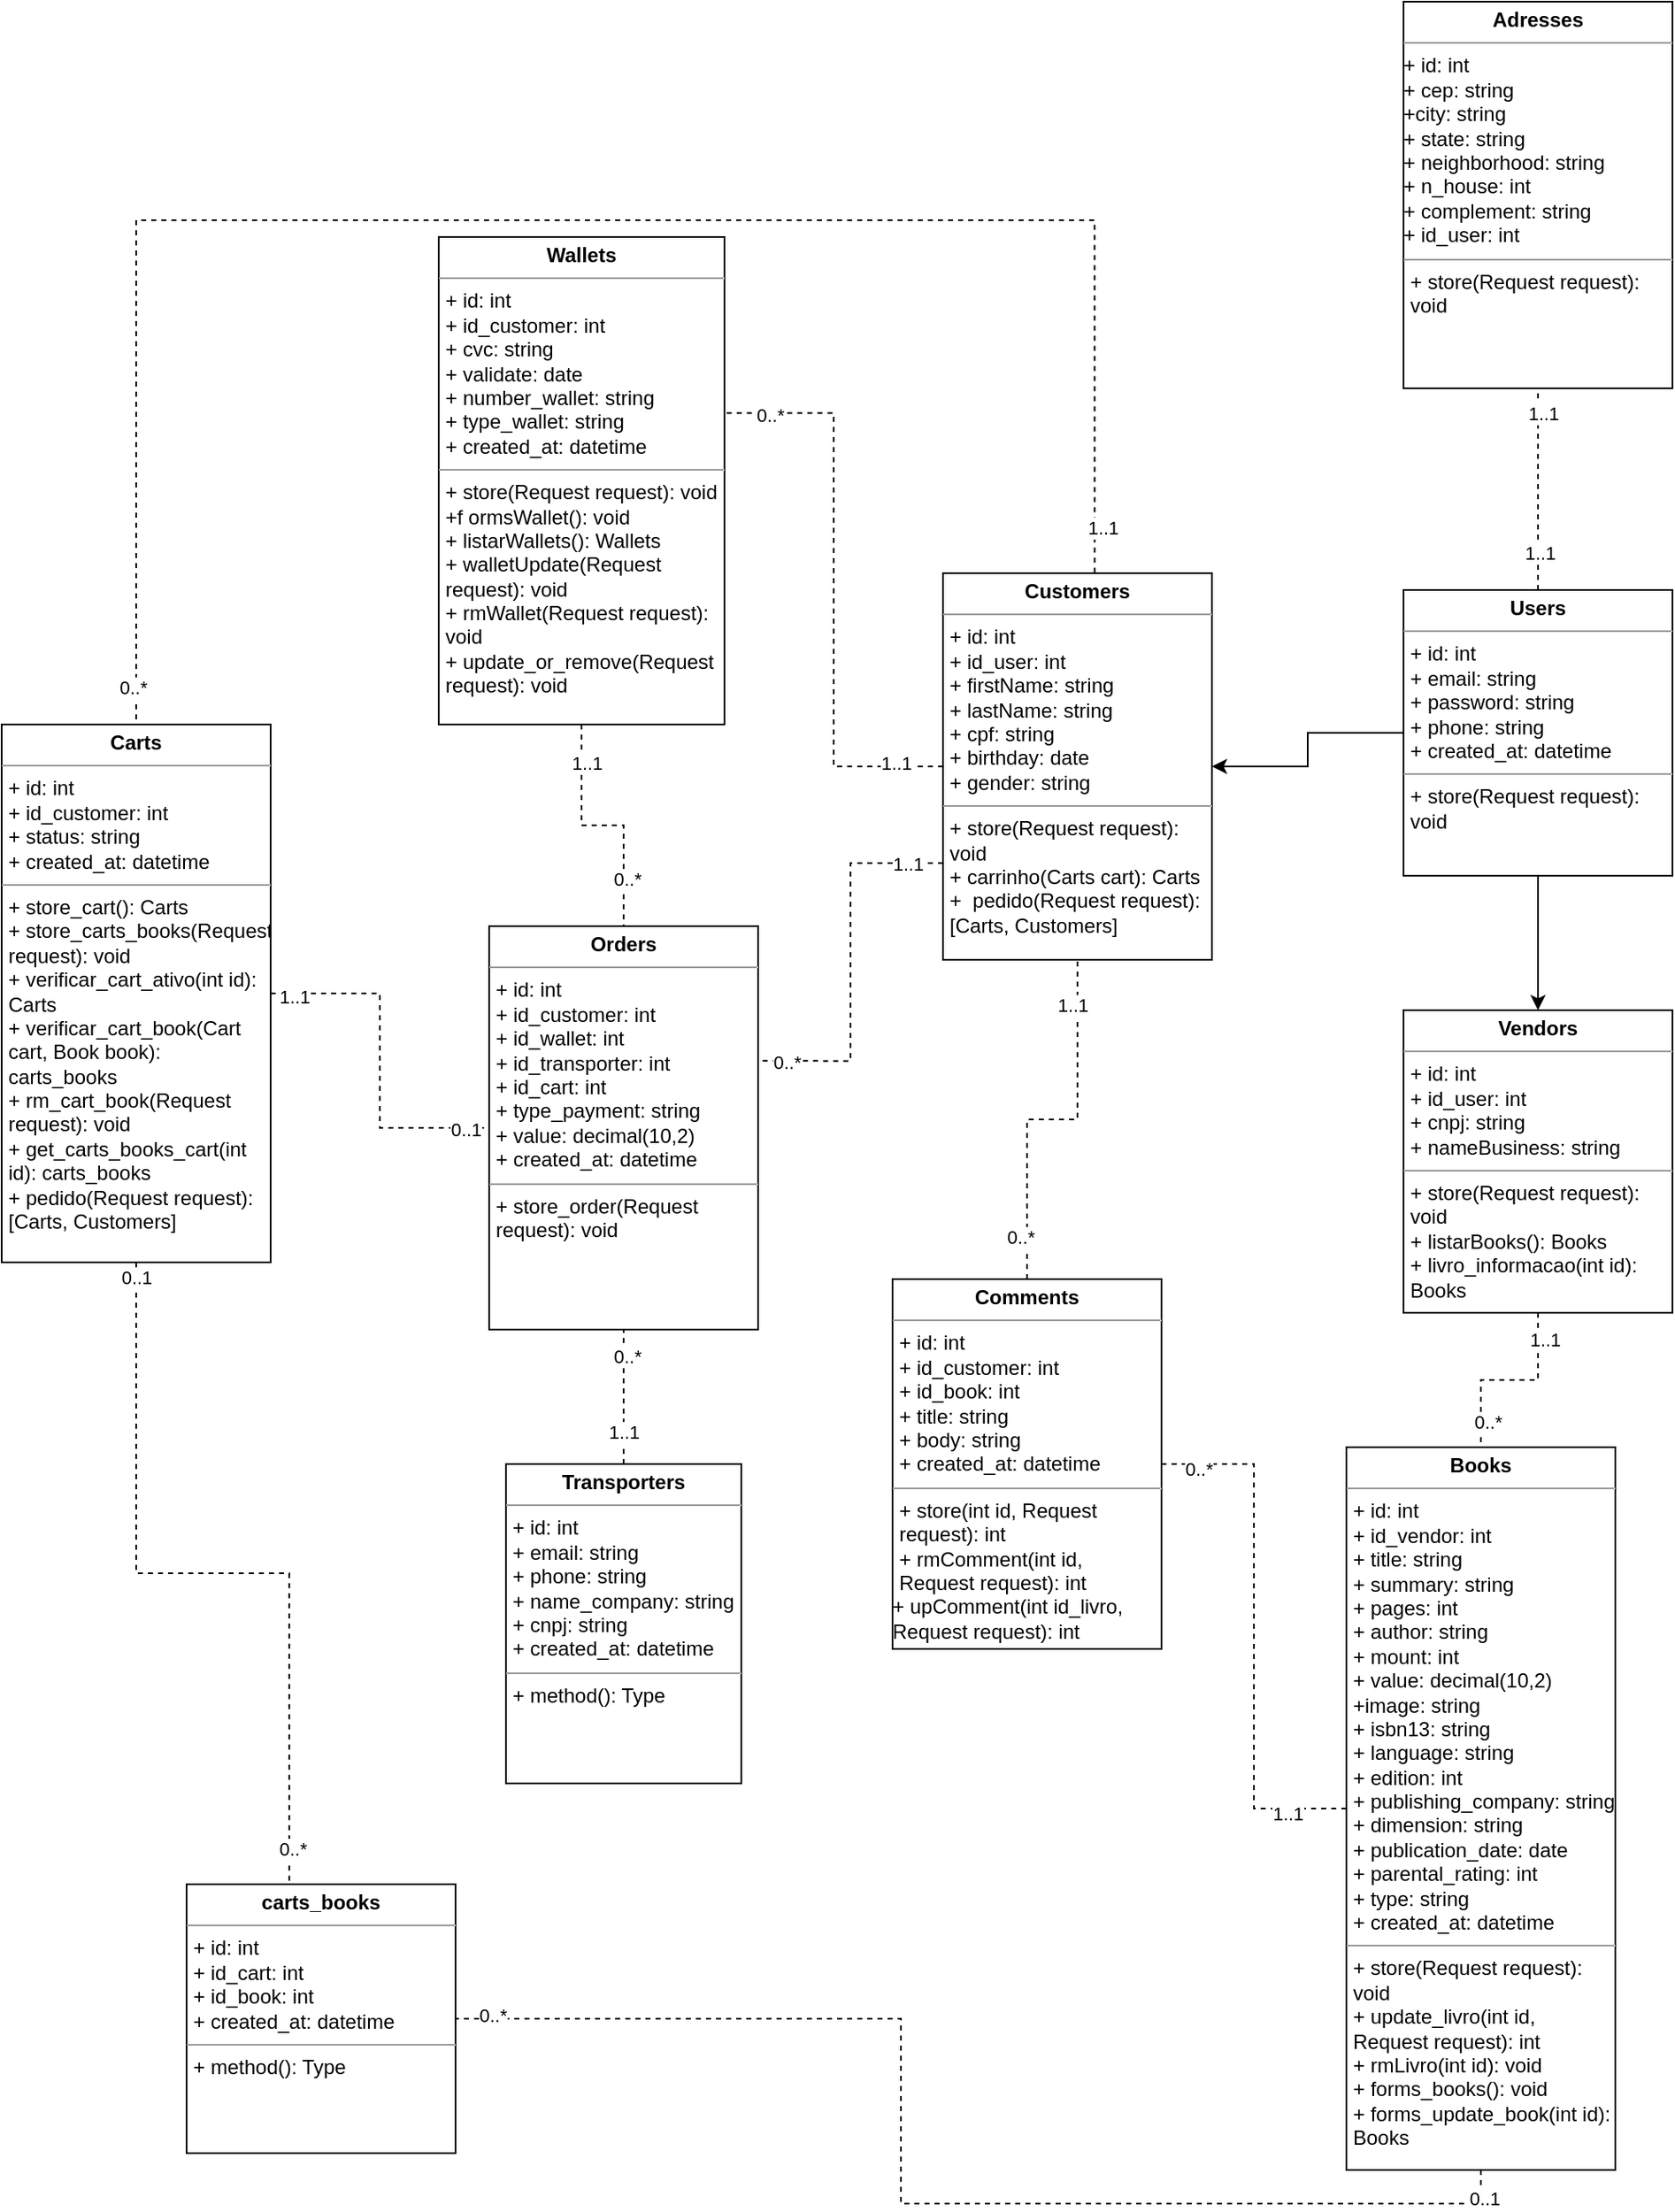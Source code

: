 <mxfile version="21.7.2" type="device">
  <diagram name="Página-1" id="nNuBMkMOjuNJv-gtIu7A">
    <mxGraphModel dx="1665" dy="497" grid="1" gridSize="10" guides="1" tooltips="1" connect="1" arrows="1" fold="1" page="1" pageScale="1" pageWidth="827" pageHeight="1169" math="0" shadow="0">
      <root>
        <mxCell id="0" />
        <mxCell id="1" parent="0" />
        <mxCell id="nQVlvobrOHShn4f01SXM-29" style="edgeStyle=orthogonalEdgeStyle;rounded=0;orthogonalLoop=1;jettySize=auto;html=1;endArrow=none;dashed=1;" edge="1" parent="1" source="nQVlvobrOHShn4f01SXM-25" target="nQVlvobrOHShn4f01SXM-28">
          <mxGeometry relative="1" as="geometry" />
        </mxCell>
        <mxCell id="nQVlvobrOHShn4f01SXM-59" value="1..1" style="edgeLabel;html=1;align=center;verticalAlign=middle;resizable=0;points=[];" vertex="1" connectable="0" parent="nQVlvobrOHShn4f01SXM-29">
          <mxGeometry x="0.759" y="-3" relative="1" as="geometry">
            <mxPoint as="offset" />
          </mxGeometry>
        </mxCell>
        <mxCell id="nQVlvobrOHShn4f01SXM-60" value="1..1" style="edgeLabel;html=1;align=center;verticalAlign=middle;resizable=0;points=[];" vertex="1" connectable="0" parent="nQVlvobrOHShn4f01SXM-29">
          <mxGeometry x="-0.621" y="-1" relative="1" as="geometry">
            <mxPoint as="offset" />
          </mxGeometry>
        </mxCell>
        <mxCell id="nQVlvobrOHShn4f01SXM-32" style="edgeStyle=orthogonalEdgeStyle;rounded=0;orthogonalLoop=1;jettySize=auto;html=1;" edge="1" parent="1" source="nQVlvobrOHShn4f01SXM-25" target="nQVlvobrOHShn4f01SXM-30">
          <mxGeometry relative="1" as="geometry" />
        </mxCell>
        <mxCell id="nQVlvobrOHShn4f01SXM-36" style="edgeStyle=orthogonalEdgeStyle;rounded=0;orthogonalLoop=1;jettySize=auto;html=1;exitX=0.5;exitY=1;exitDx=0;exitDy=0;" edge="1" parent="1" source="nQVlvobrOHShn4f01SXM-25" target="nQVlvobrOHShn4f01SXM-35">
          <mxGeometry relative="1" as="geometry" />
        </mxCell>
        <mxCell id="nQVlvobrOHShn4f01SXM-25" value="&lt;p style=&quot;margin:0px;margin-top:4px;text-align:center;&quot;&gt;&lt;b&gt;Users&lt;/b&gt;&lt;/p&gt;&lt;hr size=&quot;1&quot;&gt;&lt;p style=&quot;margin:0px;margin-left:4px;&quot;&gt;&lt;span style=&quot;background-color: initial;&quot;&gt;+ id: int&lt;/span&gt;&lt;br&gt;&lt;/p&gt;&lt;p style=&quot;margin:0px;margin-left:4px;&quot;&gt;+ email: string&lt;br style=&quot;border-color: var(--border-color);&quot;&gt;+ password: string&lt;br style=&quot;border-color: var(--border-color);&quot;&gt;+ phone: string&lt;br style=&quot;border-color: var(--border-color);&quot;&gt;+ created_at: datetime&lt;br&gt;&lt;/p&gt;&lt;hr size=&quot;1&quot;&gt;&lt;p style=&quot;margin:0px;margin-left:4px;&quot;&gt;+ store(Request request): void&lt;br&gt;&lt;/p&gt;" style="verticalAlign=top;align=left;overflow=fill;fontSize=12;fontFamily=Helvetica;html=1;whiteSpace=wrap;" vertex="1" parent="1">
          <mxGeometry x="614" y="480" width="160" height="170" as="geometry" />
        </mxCell>
        <mxCell id="nQVlvobrOHShn4f01SXM-28" value="&lt;p style=&quot;margin:0px;margin-top:4px;text-align:center;&quot;&gt;&lt;b&gt;Adresses&lt;/b&gt;&lt;/p&gt;&lt;hr size=&quot;1&quot;&gt;&lt;p style=&quot;margin:0px;margin-left:4px;&quot;&gt;&lt;/p&gt;+ id: int&lt;br style=&quot;border-color: var(--border-color);&quot;&gt;+ cep: string&lt;br style=&quot;border-color: var(--border-color);&quot;&gt;+city: string&lt;br style=&quot;border-color: var(--border-color);&quot;&gt;+ state: string&lt;br style=&quot;border-color: var(--border-color);&quot;&gt;+&amp;nbsp;neighborhood: string&lt;br style=&quot;border-color: var(--border-color);&quot;&gt;+ n_house: int&lt;br style=&quot;border-color: var(--border-color);&quot;&gt;+ complement: string&lt;br style=&quot;border-color: var(--border-color);&quot;&gt;+ id_user: int&lt;hr size=&quot;1&quot;&gt;&lt;p style=&quot;margin:0px;margin-left:4px;&quot;&gt;+ store(Request request): void&lt;/p&gt;" style="verticalAlign=top;align=left;overflow=fill;fontSize=12;fontFamily=Helvetica;html=1;whiteSpace=wrap;" vertex="1" parent="1">
          <mxGeometry x="614" y="130" width="160" height="230" as="geometry" />
        </mxCell>
        <mxCell id="nQVlvobrOHShn4f01SXM-34" style="edgeStyle=orthogonalEdgeStyle;rounded=0;orthogonalLoop=1;jettySize=auto;html=1;entryX=1.005;entryY=0.361;entryDx=0;entryDy=0;entryPerimeter=0;endArrow=none;dashed=1;" edge="1" parent="1" source="nQVlvobrOHShn4f01SXM-30" target="nQVlvobrOHShn4f01SXM-33">
          <mxGeometry relative="1" as="geometry" />
        </mxCell>
        <mxCell id="nQVlvobrOHShn4f01SXM-61" value="0..*" style="edgeLabel;html=1;align=center;verticalAlign=middle;resizable=0;points=[];" vertex="1" connectable="0" parent="nQVlvobrOHShn4f01SXM-34">
          <mxGeometry x="0.848" y="1" relative="1" as="geometry">
            <mxPoint as="offset" />
          </mxGeometry>
        </mxCell>
        <mxCell id="nQVlvobrOHShn4f01SXM-62" value="1..1" style="edgeLabel;html=1;align=center;verticalAlign=middle;resizable=0;points=[];" vertex="1" connectable="0" parent="nQVlvobrOHShn4f01SXM-34">
          <mxGeometry x="-0.833" y="-2" relative="1" as="geometry">
            <mxPoint as="offset" />
          </mxGeometry>
        </mxCell>
        <mxCell id="nQVlvobrOHShn4f01SXM-42" style="rounded=0;orthogonalLoop=1;jettySize=auto;html=1;exitX=0.564;exitY=-0.001;exitDx=0;exitDy=0;entryX=0.5;entryY=0;entryDx=0;entryDy=0;dashed=1;edgeStyle=orthogonalEdgeStyle;jumpStyle=none;endArrow=none;exitPerimeter=0;" edge="1" parent="1" source="nQVlvobrOHShn4f01SXM-30" target="nQVlvobrOHShn4f01SXM-37">
          <mxGeometry relative="1" as="geometry">
            <Array as="points">
              <mxPoint x="430" y="260" />
              <mxPoint x="-140" y="260" />
            </Array>
          </mxGeometry>
        </mxCell>
        <mxCell id="nQVlvobrOHShn4f01SXM-63" value="1..1" style="edgeLabel;html=1;align=center;verticalAlign=middle;resizable=0;points=[];" vertex="1" connectable="0" parent="nQVlvobrOHShn4f01SXM-42">
          <mxGeometry x="-0.949" y="-5" relative="1" as="geometry">
            <mxPoint as="offset" />
          </mxGeometry>
        </mxCell>
        <mxCell id="nQVlvobrOHShn4f01SXM-64" value="0..*" style="edgeLabel;html=1;align=center;verticalAlign=middle;resizable=0;points=[];" vertex="1" connectable="0" parent="nQVlvobrOHShn4f01SXM-42">
          <mxGeometry x="0.958" y="-2" relative="1" as="geometry">
            <mxPoint as="offset" />
          </mxGeometry>
        </mxCell>
        <mxCell id="nQVlvobrOHShn4f01SXM-58" style="edgeStyle=orthogonalEdgeStyle;rounded=0;orthogonalLoop=1;jettySize=auto;html=1;exitX=0;exitY=0.75;exitDx=0;exitDy=0;entryX=1.013;entryY=0.334;entryDx=0;entryDy=0;entryPerimeter=0;endArrow=none;dashed=1;" edge="1" parent="1" source="nQVlvobrOHShn4f01SXM-30" target="nQVlvobrOHShn4f01SXM-54">
          <mxGeometry relative="1" as="geometry" />
        </mxCell>
        <mxCell id="nQVlvobrOHShn4f01SXM-87" value="1..1" style="edgeLabel;html=1;align=center;verticalAlign=middle;resizable=0;points=[];" vertex="1" connectable="0" parent="nQVlvobrOHShn4f01SXM-58">
          <mxGeometry x="-0.81" relative="1" as="geometry">
            <mxPoint as="offset" />
          </mxGeometry>
        </mxCell>
        <mxCell id="nQVlvobrOHShn4f01SXM-88" value="0..*" style="edgeLabel;html=1;align=center;verticalAlign=middle;resizable=0;points=[];" vertex="1" connectable="0" parent="nQVlvobrOHShn4f01SXM-58">
          <mxGeometry x="0.868" y="1" relative="1" as="geometry">
            <mxPoint as="offset" />
          </mxGeometry>
        </mxCell>
        <mxCell id="nQVlvobrOHShn4f01SXM-30" value="&lt;p style=&quot;margin:0px;margin-top:4px;text-align:center;&quot;&gt;&lt;b&gt;Customers&lt;/b&gt;&lt;/p&gt;&lt;hr size=&quot;1&quot;&gt;&lt;p style=&quot;margin:0px;margin-left:4px;&quot;&gt;+ id: int&lt;/p&gt;&lt;p style=&quot;margin:0px;margin-left:4px;&quot;&gt;+ id_user: int&lt;/p&gt;&lt;p style=&quot;margin:0px;margin-left:4px;&quot;&gt;+ firstName: string&lt;/p&gt;&lt;p style=&quot;margin:0px;margin-left:4px;&quot;&gt;+ lastName: string&lt;/p&gt;&lt;p style=&quot;margin:0px;margin-left:4px;&quot;&gt;+ cpf: string&lt;/p&gt;&lt;p style=&quot;margin:0px;margin-left:4px;&quot;&gt;+ birthday: date&lt;/p&gt;&lt;p style=&quot;margin:0px;margin-left:4px;&quot;&gt;+ gender: string&lt;/p&gt;&lt;hr size=&quot;1&quot;&gt;&lt;p style=&quot;margin:0px;margin-left:4px;&quot;&gt;+ store(Request request): void&lt;br&gt;&lt;/p&gt;&lt;p style=&quot;margin:0px;margin-left:4px;&quot;&gt;+ carrinho(Carts cart): Carts&lt;/p&gt;&lt;p style=&quot;margin:0px;margin-left:4px;&quot;&gt;+&amp;nbsp; pedido(Request&lt;span style=&quot;background-color: initial;&quot;&gt;&amp;nbsp;request): [Carts, Customers]&lt;/span&gt;&lt;/p&gt;" style="verticalAlign=top;align=left;overflow=fill;fontSize=12;fontFamily=Helvetica;html=1;whiteSpace=wrap;" vertex="1" parent="1">
          <mxGeometry x="340" y="470" width="160" height="230" as="geometry" />
        </mxCell>
        <mxCell id="nQVlvobrOHShn4f01SXM-56" style="edgeStyle=orthogonalEdgeStyle;rounded=0;orthogonalLoop=1;jettySize=auto;html=1;endArrow=none;dashed=1;" edge="1" parent="1" source="nQVlvobrOHShn4f01SXM-33" target="nQVlvobrOHShn4f01SXM-54">
          <mxGeometry relative="1" as="geometry" />
        </mxCell>
        <mxCell id="nQVlvobrOHShn4f01SXM-77" value="1..1" style="edgeLabel;html=1;align=center;verticalAlign=middle;resizable=0;points=[];" vertex="1" connectable="0" parent="nQVlvobrOHShn4f01SXM-56">
          <mxGeometry x="-0.693" y="3" relative="1" as="geometry">
            <mxPoint as="offset" />
          </mxGeometry>
        </mxCell>
        <mxCell id="nQVlvobrOHShn4f01SXM-78" value="0..*" style="edgeLabel;html=1;align=center;verticalAlign=middle;resizable=0;points=[];" vertex="1" connectable="0" parent="nQVlvobrOHShn4f01SXM-56">
          <mxGeometry x="0.608" y="2" relative="1" as="geometry">
            <mxPoint as="offset" />
          </mxGeometry>
        </mxCell>
        <mxCell id="nQVlvobrOHShn4f01SXM-33" value="&lt;p style=&quot;margin:0px;margin-top:4px;text-align:center;&quot;&gt;&lt;b&gt;Wallets&lt;/b&gt;&lt;/p&gt;&lt;hr size=&quot;1&quot;&gt;&lt;p style=&quot;margin:0px;margin-left:4px;&quot;&gt;+ id: int&lt;/p&gt;&lt;p style=&quot;margin:0px;margin-left:4px;&quot;&gt;+ id_customer: int&lt;/p&gt;&lt;p style=&quot;margin:0px;margin-left:4px;&quot;&gt;+ cvc: string&lt;br&gt;&lt;/p&gt;&lt;p style=&quot;margin:0px;margin-left:4px;&quot;&gt;+ validate: date&lt;/p&gt;&lt;p style=&quot;margin:0px;margin-left:4px;&quot;&gt;+ number_wallet: string&lt;/p&gt;&lt;p style=&quot;margin:0px;margin-left:4px;&quot;&gt;+ type_wallet: string&lt;/p&gt;&lt;p style=&quot;margin:0px;margin-left:4px;&quot;&gt;+ created_at: datetime&lt;/p&gt;&lt;hr size=&quot;1&quot;&gt;&lt;p style=&quot;margin:0px;margin-left:4px;&quot;&gt;+ store(Request request): void&lt;/p&gt;&lt;p style=&quot;margin:0px;margin-left:4px;&quot;&gt;+f ormsWallet(): void&lt;/p&gt;&lt;p style=&quot;margin:0px;margin-left:4px;&quot;&gt;+&amp;nbsp;listarWallets(): Wallets&lt;/p&gt;&lt;p style=&quot;margin:0px;margin-left:4px;&quot;&gt;+&amp;nbsp;walletUpdate(Request request): void&lt;/p&gt;&lt;p style=&quot;margin:0px;margin-left:4px;&quot;&gt;+&amp;nbsp;rmWallet(Request request): void&lt;/p&gt;&lt;p style=&quot;margin:0px;margin-left:4px;&quot;&gt;+&amp;nbsp;update_or_remove(Request request): void&lt;/p&gt;" style="verticalAlign=top;align=left;overflow=fill;fontSize=12;fontFamily=Helvetica;html=1;whiteSpace=wrap;" vertex="1" parent="1">
          <mxGeometry x="40" y="270" width="170" height="290" as="geometry" />
        </mxCell>
        <mxCell id="nQVlvobrOHShn4f01SXM-51" style="edgeStyle=orthogonalEdgeStyle;rounded=0;orthogonalLoop=1;jettySize=auto;html=1;endArrow=none;dashed=1;" edge="1" parent="1" source="nQVlvobrOHShn4f01SXM-35" target="nQVlvobrOHShn4f01SXM-47">
          <mxGeometry relative="1" as="geometry" />
        </mxCell>
        <mxCell id="nQVlvobrOHShn4f01SXM-71" value="1..1" style="edgeLabel;html=1;align=center;verticalAlign=middle;resizable=0;points=[];" vertex="1" connectable="0" parent="nQVlvobrOHShn4f01SXM-51">
          <mxGeometry x="-0.721" y="4" relative="1" as="geometry">
            <mxPoint as="offset" />
          </mxGeometry>
        </mxCell>
        <mxCell id="nQVlvobrOHShn4f01SXM-72" value="0..*" style="edgeLabel;html=1;align=center;verticalAlign=middle;resizable=0;points=[];" vertex="1" connectable="0" parent="nQVlvobrOHShn4f01SXM-51">
          <mxGeometry x="0.739" y="4" relative="1" as="geometry">
            <mxPoint as="offset" />
          </mxGeometry>
        </mxCell>
        <mxCell id="nQVlvobrOHShn4f01SXM-35" value="&lt;p style=&quot;margin:0px;margin-top:4px;text-align:center;&quot;&gt;&lt;b&gt;Vendors&lt;/b&gt;&lt;/p&gt;&lt;hr size=&quot;1&quot;&gt;&lt;p style=&quot;margin:0px;margin-left:4px;&quot;&gt;&lt;span style=&quot;background-color: initial;&quot;&gt;+ id: int&lt;/span&gt;&lt;br&gt;&lt;/p&gt;&lt;p style=&quot;margin:0px;margin-left:4px;&quot;&gt;&lt;span style=&quot;background-color: initial;&quot;&gt;+ id_user: int&lt;/span&gt;&lt;/p&gt;&lt;p style=&quot;margin:0px;margin-left:4px;&quot;&gt;+ cnpj: string&lt;br style=&quot;border-color: var(--border-color);&quot;&gt;+ nameBusiness: string&lt;br&gt;&lt;/p&gt;&lt;hr size=&quot;1&quot;&gt;&lt;p style=&quot;margin:0px;margin-left:4px;&quot;&gt;+ store(Request request): void&lt;br&gt;&lt;/p&gt;&lt;p style=&quot;margin:0px;margin-left:4px;&quot;&gt;+&amp;nbsp;listarBooks(): Books&lt;/p&gt;&lt;p style=&quot;margin:0px;margin-left:4px;&quot;&gt;+&amp;nbsp;livro_informacao(int id): Books&lt;/p&gt;" style="verticalAlign=top;align=left;overflow=fill;fontSize=12;fontFamily=Helvetica;html=1;whiteSpace=wrap;" vertex="1" parent="1">
          <mxGeometry x="614" y="730" width="160" height="180" as="geometry" />
        </mxCell>
        <mxCell id="nQVlvobrOHShn4f01SXM-50" style="edgeStyle=orthogonalEdgeStyle;rounded=0;orthogonalLoop=1;jettySize=auto;html=1;exitX=0.5;exitY=1;exitDx=0;exitDy=0;entryX=0.382;entryY=-0.005;entryDx=0;entryDy=0;entryPerimeter=0;endArrow=none;dashed=1;" edge="1" parent="1" source="nQVlvobrOHShn4f01SXM-37" target="nQVlvobrOHShn4f01SXM-48">
          <mxGeometry relative="1" as="geometry" />
        </mxCell>
        <mxCell id="nQVlvobrOHShn4f01SXM-65" value="0..1" style="edgeLabel;html=1;align=center;verticalAlign=middle;resizable=0;points=[];" vertex="1" connectable="0" parent="nQVlvobrOHShn4f01SXM-50">
          <mxGeometry x="-0.96" relative="1" as="geometry">
            <mxPoint as="offset" />
          </mxGeometry>
        </mxCell>
        <mxCell id="nQVlvobrOHShn4f01SXM-66" value="0..*" style="edgeLabel;html=1;align=center;verticalAlign=middle;resizable=0;points=[];" vertex="1" connectable="0" parent="nQVlvobrOHShn4f01SXM-50">
          <mxGeometry x="0.909" y="2" relative="1" as="geometry">
            <mxPoint as="offset" />
          </mxGeometry>
        </mxCell>
        <mxCell id="nQVlvobrOHShn4f01SXM-57" style="edgeStyle=orthogonalEdgeStyle;rounded=0;orthogonalLoop=1;jettySize=auto;html=1;endArrow=none;dashed=1;" edge="1" parent="1" source="nQVlvobrOHShn4f01SXM-37" target="nQVlvobrOHShn4f01SXM-54">
          <mxGeometry relative="1" as="geometry" />
        </mxCell>
        <mxCell id="nQVlvobrOHShn4f01SXM-79" value="1..1" style="edgeLabel;html=1;align=center;verticalAlign=middle;resizable=0;points=[];" vertex="1" connectable="0" parent="nQVlvobrOHShn4f01SXM-57">
          <mxGeometry x="-0.873" y="-2" relative="1" as="geometry">
            <mxPoint as="offset" />
          </mxGeometry>
        </mxCell>
        <mxCell id="nQVlvobrOHShn4f01SXM-80" value="0..1" style="edgeLabel;html=1;align=center;verticalAlign=middle;resizable=0;points=[];" vertex="1" connectable="0" parent="nQVlvobrOHShn4f01SXM-57">
          <mxGeometry x="0.86" y="-1" relative="1" as="geometry">
            <mxPoint as="offset" />
          </mxGeometry>
        </mxCell>
        <mxCell id="nQVlvobrOHShn4f01SXM-37" value="&lt;p style=&quot;margin:0px;margin-top:4px;text-align:center;&quot;&gt;&lt;b&gt;Carts&lt;/b&gt;&lt;/p&gt;&lt;hr size=&quot;1&quot;&gt;&lt;p style=&quot;margin:0px;margin-left:4px;&quot;&gt;&lt;span style=&quot;background-color: initial;&quot;&gt;+ id: int&lt;/span&gt;&lt;br&gt;&lt;/p&gt;&lt;p style=&quot;margin:0px;margin-left:4px;&quot;&gt;&lt;span style=&quot;background-color: initial;&quot;&gt;+ id_customer: int&lt;/span&gt;&lt;/p&gt;&lt;p style=&quot;margin:0px;margin-left:4px;&quot;&gt;+ status: string&lt;br style=&quot;border-color: var(--border-color);&quot;&gt;+ created_at: datetime&lt;br&gt;&lt;/p&gt;&lt;hr size=&quot;1&quot;&gt;&lt;p style=&quot;margin:0px;margin-left:4px;&quot;&gt;+ store_cart(): Carts&lt;br&gt;&lt;/p&gt;&lt;p style=&quot;margin:0px;margin-left:4px;&quot;&gt;+&amp;nbsp;store_carts_books&lt;span style=&quot;background-color: initial;&quot;&gt;(Request request): void&lt;/span&gt;&lt;/p&gt;&lt;p style=&quot;margin:0px;margin-left:4px;&quot;&gt;&lt;span style=&quot;background-color: initial;&quot;&gt;+&amp;nbsp;&lt;/span&gt;verificar_cart_ativo(int id): Carts&lt;/p&gt;&lt;p style=&quot;margin:0px;margin-left:4px;&quot;&gt;+&amp;nbsp;verificar_cart_book(Cart cart, Book book): carts_books&lt;br&gt;&lt;/p&gt;&lt;p style=&quot;margin:0px;margin-left:4px;&quot;&gt;+&amp;nbsp;rm_cart_book&lt;span style=&quot;background-color: initial;&quot;&gt;(Request request): void&lt;/span&gt;&lt;/p&gt;&lt;p style=&quot;margin:0px;margin-left:4px;&quot;&gt;+&amp;nbsp;get_carts_books_cart&lt;span style=&quot;background-color: initial;&quot;&gt;(int id): carts_books&lt;/span&gt;&lt;/p&gt;&lt;p style=&quot;margin:0px;margin-left:4px;&quot;&gt;&lt;span style=&quot;background-color: initial;&quot;&gt;+ pedido(Request request): [Carts, Customers]&lt;/span&gt;&lt;/p&gt;" style="verticalAlign=top;align=left;overflow=fill;fontSize=12;fontFamily=Helvetica;html=1;whiteSpace=wrap;" vertex="1" parent="1">
          <mxGeometry x="-220" y="560" width="160" height="320" as="geometry" />
        </mxCell>
        <mxCell id="nQVlvobrOHShn4f01SXM-52" style="edgeStyle=orthogonalEdgeStyle;rounded=0;orthogonalLoop=1;jettySize=auto;html=1;endArrow=none;dashed=1;" edge="1" parent="1" source="nQVlvobrOHShn4f01SXM-41" target="nQVlvobrOHShn4f01SXM-47">
          <mxGeometry relative="1" as="geometry" />
        </mxCell>
        <mxCell id="nQVlvobrOHShn4f01SXM-83" value="1..1" style="edgeLabel;html=1;align=center;verticalAlign=middle;resizable=0;points=[];" vertex="1" connectable="0" parent="nQVlvobrOHShn4f01SXM-52">
          <mxGeometry x="0.774" y="-3" relative="1" as="geometry">
            <mxPoint as="offset" />
          </mxGeometry>
        </mxCell>
        <mxCell id="nQVlvobrOHShn4f01SXM-84" value="0..*" style="edgeLabel;html=1;align=center;verticalAlign=middle;resizable=0;points=[];" vertex="1" connectable="0" parent="nQVlvobrOHShn4f01SXM-52">
          <mxGeometry x="-0.862" y="-3" relative="1" as="geometry">
            <mxPoint as="offset" />
          </mxGeometry>
        </mxCell>
        <mxCell id="nQVlvobrOHShn4f01SXM-41" value="&lt;p style=&quot;margin:0px;margin-top:4px;text-align:center;&quot;&gt;&lt;b&gt;Comments&lt;/b&gt;&lt;/p&gt;&lt;hr size=&quot;1&quot;&gt;&lt;p style=&quot;margin:0px;margin-left:4px;&quot;&gt;&lt;span style=&quot;background-color: initial;&quot;&gt;+ id: int&lt;/span&gt;&lt;br&gt;&lt;/p&gt;&lt;p style=&quot;margin:0px;margin-left:4px;&quot;&gt;&lt;span style=&quot;background-color: initial;&quot;&gt;+ id_customer: int&lt;/span&gt;&lt;/p&gt;&lt;p style=&quot;margin:0px;margin-left:4px;&quot;&gt;&lt;span style=&quot;background-color: initial;&quot;&gt;+ id_book: int&lt;/span&gt;&lt;/p&gt;&lt;p style=&quot;margin:0px;margin-left:4px;&quot;&gt;+ title: string&lt;br style=&quot;border-color: var(--border-color);&quot;&gt;+ body: string&lt;br&gt;&lt;/p&gt;&lt;p style=&quot;margin:0px;margin-left:4px;&quot;&gt;+ created_at: datetime&lt;/p&gt;&lt;hr size=&quot;1&quot;&gt;&lt;p style=&quot;margin:0px;margin-left:4px;&quot;&gt;+ store(int id, Request request): int&lt;/p&gt;&lt;p style=&quot;margin:0px;margin-left:4px;&quot;&gt;+ rmComment(int id, Request request): int&lt;/p&gt;+ upComment(int id_livro, Request request): int" style="verticalAlign=top;align=left;overflow=fill;fontSize=12;fontFamily=Helvetica;html=1;whiteSpace=wrap;" vertex="1" parent="1">
          <mxGeometry x="310" y="890" width="160" height="220" as="geometry" />
        </mxCell>
        <mxCell id="nQVlvobrOHShn4f01SXM-45" value="" style="endArrow=none;dashed=1;html=1;rounded=0;elbow=vertical;edgeStyle=orthogonalEdgeStyle;exitX=0.5;exitY=0;exitDx=0;exitDy=0;" edge="1" parent="1" source="nQVlvobrOHShn4f01SXM-41" target="nQVlvobrOHShn4f01SXM-30">
          <mxGeometry width="50" height="50" relative="1" as="geometry">
            <mxPoint x="330" y="770" as="sourcePoint" />
            <mxPoint x="380" y="720" as="targetPoint" />
          </mxGeometry>
        </mxCell>
        <mxCell id="nQVlvobrOHShn4f01SXM-81" value="0..*" style="edgeLabel;html=1;align=center;verticalAlign=middle;resizable=0;points=[];" vertex="1" connectable="0" parent="nQVlvobrOHShn4f01SXM-45">
          <mxGeometry x="-0.766" y="4" relative="1" as="geometry">
            <mxPoint as="offset" />
          </mxGeometry>
        </mxCell>
        <mxCell id="nQVlvobrOHShn4f01SXM-82" value="1..1" style="edgeLabel;html=1;align=center;verticalAlign=middle;resizable=0;points=[];" vertex="1" connectable="0" parent="nQVlvobrOHShn4f01SXM-45">
          <mxGeometry x="0.753" y="3" relative="1" as="geometry">
            <mxPoint as="offset" />
          </mxGeometry>
        </mxCell>
        <mxCell id="nQVlvobrOHShn4f01SXM-49" style="edgeStyle=orthogonalEdgeStyle;rounded=0;orthogonalLoop=1;jettySize=auto;html=1;exitX=0.5;exitY=1;exitDx=0;exitDy=0;endArrow=none;dashed=1;" edge="1" parent="1" source="nQVlvobrOHShn4f01SXM-47" target="nQVlvobrOHShn4f01SXM-48">
          <mxGeometry relative="1" as="geometry">
            <Array as="points">
              <mxPoint x="660" y="1440" />
              <mxPoint x="315" y="1440" />
              <mxPoint x="315" y="1330" />
            </Array>
          </mxGeometry>
        </mxCell>
        <mxCell id="nQVlvobrOHShn4f01SXM-67" value="0..*" style="edgeLabel;html=1;align=center;verticalAlign=middle;resizable=0;points=[];" vertex="1" connectable="0" parent="nQVlvobrOHShn4f01SXM-49">
          <mxGeometry x="0.94" y="-2" relative="1" as="geometry">
            <mxPoint as="offset" />
          </mxGeometry>
        </mxCell>
        <mxCell id="nQVlvobrOHShn4f01SXM-69" value="0..1" style="edgeLabel;html=1;align=center;verticalAlign=middle;resizable=0;points=[];" vertex="1" connectable="0" parent="nQVlvobrOHShn4f01SXM-49">
          <mxGeometry x="-0.954" y="2" relative="1" as="geometry">
            <mxPoint as="offset" />
          </mxGeometry>
        </mxCell>
        <mxCell id="nQVlvobrOHShn4f01SXM-47" value="&lt;p style=&quot;margin:0px;margin-top:4px;text-align:center;&quot;&gt;&lt;b&gt;Books&lt;/b&gt;&lt;/p&gt;&lt;hr size=&quot;1&quot;&gt;&lt;p style=&quot;margin:0px;margin-left:4px;&quot;&gt;&lt;span style=&quot;background-color: initial;&quot;&gt;+ id: int&lt;/span&gt;&lt;br&gt;&lt;/p&gt;&lt;p style=&quot;margin:0px;margin-left:4px;&quot;&gt;&lt;span style=&quot;background-color: initial;&quot;&gt;+ id_vendor: int&lt;/span&gt;&lt;/p&gt;&lt;p style=&quot;margin:0px;margin-left:4px;&quot;&gt;&lt;span style=&quot;background-color: initial;&quot;&gt;+ title: string&lt;/span&gt;&lt;br&gt;&lt;/p&gt;&lt;p style=&quot;margin:0px;margin-left:4px;&quot;&gt;+ summary: string&lt;br&gt;&lt;/p&gt;&lt;p style=&quot;margin:0px;margin-left:4px;&quot;&gt;+&amp;nbsp;pages: int&lt;/p&gt;&lt;p style=&quot;margin:0px;margin-left:4px;&quot;&gt;+ author: string&lt;/p&gt;&lt;p style=&quot;margin:0px;margin-left:4px;&quot;&gt;+ mount: int&lt;/p&gt;&lt;p style=&quot;margin:0px;margin-left:4px;&quot;&gt;+ value: decimal(10,2)&lt;/p&gt;&lt;p style=&quot;margin:0px;margin-left:4px;&quot;&gt;+image: string&lt;/p&gt;&lt;p style=&quot;margin:0px;margin-left:4px;&quot;&gt;+&amp;nbsp;isbn13: string&lt;/p&gt;&lt;p style=&quot;margin:0px;margin-left:4px;&quot;&gt;+&amp;nbsp;language: string&lt;/p&gt;&lt;p style=&quot;margin:0px;margin-left:4px;&quot;&gt;+&amp;nbsp;edition: int&lt;/p&gt;&lt;p style=&quot;margin:0px;margin-left:4px;&quot;&gt;+&amp;nbsp;publishing_company: string&lt;/p&gt;&lt;p style=&quot;margin:0px;margin-left:4px;&quot;&gt;+ dimension: string&lt;/p&gt;&lt;p style=&quot;margin:0px;margin-left:4px;&quot;&gt;+&amp;nbsp;publication_date: date&lt;/p&gt;&lt;p style=&quot;margin:0px;margin-left:4px;&quot;&gt;+&amp;nbsp;parental_rating: int&lt;/p&gt;&lt;p style=&quot;margin:0px;margin-left:4px;&quot;&gt;+&amp;nbsp;type: string&lt;/p&gt;&lt;p style=&quot;margin:0px;margin-left:4px;&quot;&gt;+ created_at: datetime&lt;/p&gt;&lt;hr size=&quot;1&quot;&gt;&lt;p style=&quot;margin:0px;margin-left:4px;&quot;&gt;+ store(Request&amp;nbsp;request): void&lt;/p&gt;&lt;p style=&quot;margin:0px;margin-left:4px;&quot;&gt;+ update_livro(int id, Request request): int&lt;/p&gt;&lt;p style=&quot;margin:0px;margin-left:4px;&quot;&gt;+ rmLivro(int id): void&lt;/p&gt;&lt;p style=&quot;margin:0px;margin-left:4px;&quot;&gt;+ forms_books(): void&lt;/p&gt;&lt;p style=&quot;margin:0px;margin-left:4px;&quot;&gt;+&amp;nbsp;forms_update_book(int id): Books&lt;/p&gt;" style="verticalAlign=top;align=left;overflow=fill;fontSize=12;fontFamily=Helvetica;html=1;whiteSpace=wrap;" vertex="1" parent="1">
          <mxGeometry x="580" y="990" width="160" height="430" as="geometry" />
        </mxCell>
        <mxCell id="nQVlvobrOHShn4f01SXM-48" value="&lt;p style=&quot;margin:0px;margin-top:4px;text-align:center;&quot;&gt;&lt;b&gt;carts_books&lt;/b&gt;&lt;/p&gt;&lt;hr size=&quot;1&quot;&gt;&lt;p style=&quot;margin:0px;margin-left:4px;&quot;&gt;&lt;span style=&quot;background-color: initial;&quot;&gt;+ id: int&lt;/span&gt;&lt;br&gt;&lt;/p&gt;&lt;p style=&quot;margin:0px;margin-left:4px;&quot;&gt;&lt;span style=&quot;background-color: initial;&quot;&gt;+ id_cart: int&lt;/span&gt;&lt;/p&gt;&lt;p style=&quot;margin:0px;margin-left:4px;&quot;&gt;+ id_book: int&lt;br style=&quot;border-color: var(--border-color);&quot;&gt;+ created_at: datetime&lt;br&gt;&lt;/p&gt;&lt;hr size=&quot;1&quot;&gt;&lt;p style=&quot;margin:0px;margin-left:4px;&quot;&gt;+ method(): Type&lt;/p&gt;" style="verticalAlign=top;align=left;overflow=fill;fontSize=12;fontFamily=Helvetica;html=1;whiteSpace=wrap;" vertex="1" parent="1">
          <mxGeometry x="-110" y="1250" width="160" height="160" as="geometry" />
        </mxCell>
        <mxCell id="nQVlvobrOHShn4f01SXM-55" style="edgeStyle=orthogonalEdgeStyle;rounded=0;orthogonalLoop=1;jettySize=auto;html=1;endArrow=none;dashed=1;" edge="1" parent="1" source="nQVlvobrOHShn4f01SXM-53" target="nQVlvobrOHShn4f01SXM-54">
          <mxGeometry relative="1" as="geometry" />
        </mxCell>
        <mxCell id="nQVlvobrOHShn4f01SXM-85" value="1..1" style="edgeLabel;html=1;align=center;verticalAlign=middle;resizable=0;points=[];" vertex="1" connectable="0" parent="nQVlvobrOHShn4f01SXM-55">
          <mxGeometry x="-0.527" relative="1" as="geometry">
            <mxPoint as="offset" />
          </mxGeometry>
        </mxCell>
        <mxCell id="nQVlvobrOHShn4f01SXM-86" value="0..*" style="edgeLabel;html=1;align=center;verticalAlign=middle;resizable=0;points=[];" vertex="1" connectable="0" parent="nQVlvobrOHShn4f01SXM-55">
          <mxGeometry x="0.616" y="-2" relative="1" as="geometry">
            <mxPoint as="offset" />
          </mxGeometry>
        </mxCell>
        <mxCell id="nQVlvobrOHShn4f01SXM-53" value="&lt;p style=&quot;margin:0px;margin-top:4px;text-align:center;&quot;&gt;&lt;b&gt;Transporters&lt;/b&gt;&lt;/p&gt;&lt;hr size=&quot;1&quot;&gt;&lt;p style=&quot;margin:0px;margin-left:4px;&quot;&gt;&lt;span style=&quot;background-color: initial;&quot;&gt;+ id: int&lt;/span&gt;&lt;br&gt;&lt;/p&gt;&lt;p style=&quot;margin:0px;margin-left:4px;&quot;&gt;&lt;span style=&quot;background-color: initial;&quot;&gt;+ email: string&lt;/span&gt;&lt;/p&gt;&lt;p style=&quot;margin:0px;margin-left:4px;&quot;&gt;&lt;span style=&quot;background-color: initial;&quot;&gt;+ phone: string&lt;/span&gt;&lt;/p&gt;&lt;p style=&quot;margin:0px;margin-left:4px;&quot;&gt;&lt;span style=&quot;background-color: initial;&quot;&gt;+ name_company: string&lt;/span&gt;&lt;/p&gt;&lt;p style=&quot;margin:0px;margin-left:4px;&quot;&gt;&lt;span style=&quot;background-color: initial;&quot;&gt;+ cnpj: string&lt;/span&gt;&lt;/p&gt;&lt;p style=&quot;margin:0px;margin-left:4px;&quot;&gt;+ created_at: datetime&lt;/p&gt;&lt;hr size=&quot;1&quot;&gt;&lt;p style=&quot;margin:0px;margin-left:4px;&quot;&gt;+ method(): Type&lt;/p&gt;" style="verticalAlign=top;align=left;overflow=fill;fontSize=12;fontFamily=Helvetica;html=1;whiteSpace=wrap;" vertex="1" parent="1">
          <mxGeometry x="80" y="1000" width="140" height="190" as="geometry" />
        </mxCell>
        <mxCell id="nQVlvobrOHShn4f01SXM-54" value="&lt;p style=&quot;margin:0px;margin-top:4px;text-align:center;&quot;&gt;&lt;b&gt;Orders&lt;/b&gt;&lt;/p&gt;&lt;hr size=&quot;1&quot;&gt;&lt;p style=&quot;margin:0px;margin-left:4px;&quot;&gt;&lt;span style=&quot;background-color: initial;&quot;&gt;+ id: int&lt;/span&gt;&lt;br&gt;&lt;/p&gt;&lt;p style=&quot;margin:0px;margin-left:4px;&quot;&gt;&lt;span style=&quot;background-color: initial;&quot;&gt;+ id_customer: int&lt;/span&gt;&lt;/p&gt;&lt;p style=&quot;margin:0px;margin-left:4px;&quot;&gt;+ id_wallet: int&lt;/p&gt;&lt;p style=&quot;margin:0px;margin-left:4px;&quot;&gt;+ id_transporter: int&lt;/p&gt;&lt;p style=&quot;margin:0px;margin-left:4px;&quot;&gt;+ id_cart: int&lt;/p&gt;&lt;p style=&quot;margin:0px;margin-left:4px;&quot;&gt;+ type_payment: string&lt;/p&gt;&lt;p style=&quot;margin:0px;margin-left:4px;&quot;&gt;+ value: decimal(10,2)&lt;/p&gt;&lt;p style=&quot;margin:0px;margin-left:4px;&quot;&gt;+ created_at: datetime&lt;br&gt;&lt;/p&gt;&lt;hr size=&quot;1&quot;&gt;&lt;p style=&quot;margin:0px;margin-left:4px;&quot;&gt;+ store_order(Request request): void&lt;br&gt;&lt;/p&gt;" style="verticalAlign=top;align=left;overflow=fill;fontSize=12;fontFamily=Helvetica;html=1;whiteSpace=wrap;" vertex="1" parent="1">
          <mxGeometry x="70" y="680" width="160" height="240" as="geometry" />
        </mxCell>
      </root>
    </mxGraphModel>
  </diagram>
</mxfile>
